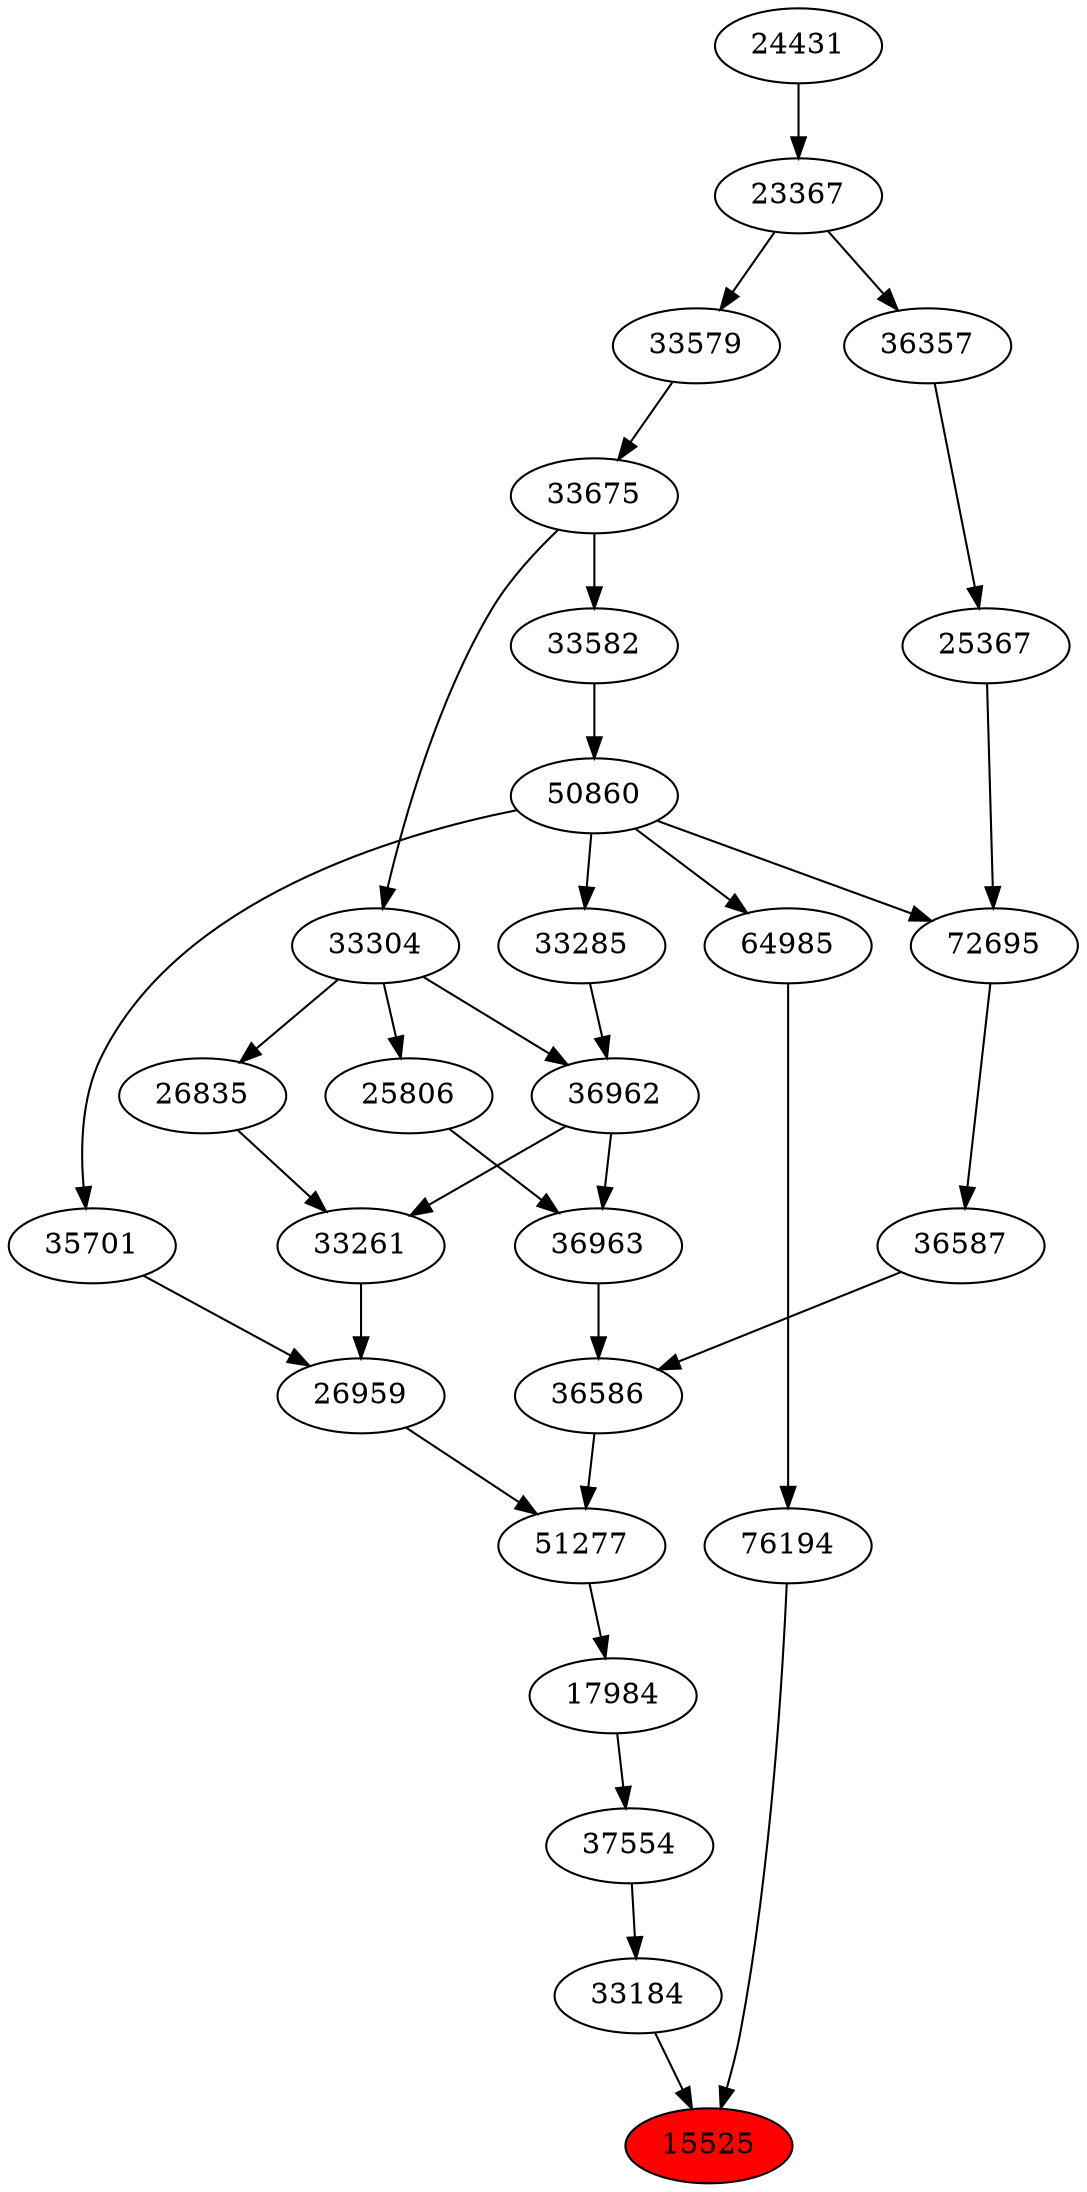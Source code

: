 strict digraph{ 
15525 [label="15525" fillcolor=red style=filled]
33184 -> 15525
76194 -> 15525
33184 [label="33184"]
37554 -> 33184
76194 [label="76194"]
64985 -> 76194
37554 [label="37554"]
17984 -> 37554
64985 [label="64985"]
50860 -> 64985
17984 [label="17984"]
51277 -> 17984
50860 [label="50860"]
33582 -> 50860
51277 [label="51277"]
36586 -> 51277
26959 -> 51277
33582 [label="33582"]
33675 -> 33582
36586 [label="36586"]
36587 -> 36586
36963 -> 36586
26959 [label="26959"]
35701 -> 26959
33261 -> 26959
33675 [label="33675"]
33579 -> 33675
36587 [label="36587"]
72695 -> 36587
36963 [label="36963"]
36962 -> 36963
25806 -> 36963
35701 [label="35701"]
50860 -> 35701
33261 [label="33261"]
36962 -> 33261
26835 -> 33261
33579 [label="33579"]
23367 -> 33579
72695 [label="72695"]
50860 -> 72695
25367 -> 72695
36962 [label="36962"]
33285 -> 36962
33304 -> 36962
25806 [label="25806"]
33304 -> 25806
26835 [label="26835"]
33304 -> 26835
23367 [label="23367"]
24431 -> 23367
25367 [label="25367"]
36357 -> 25367
33285 [label="33285"]
50860 -> 33285
33304 [label="33304"]
33675 -> 33304
24431 [label="24431"]
36357 [label="36357"]
23367 -> 36357
}